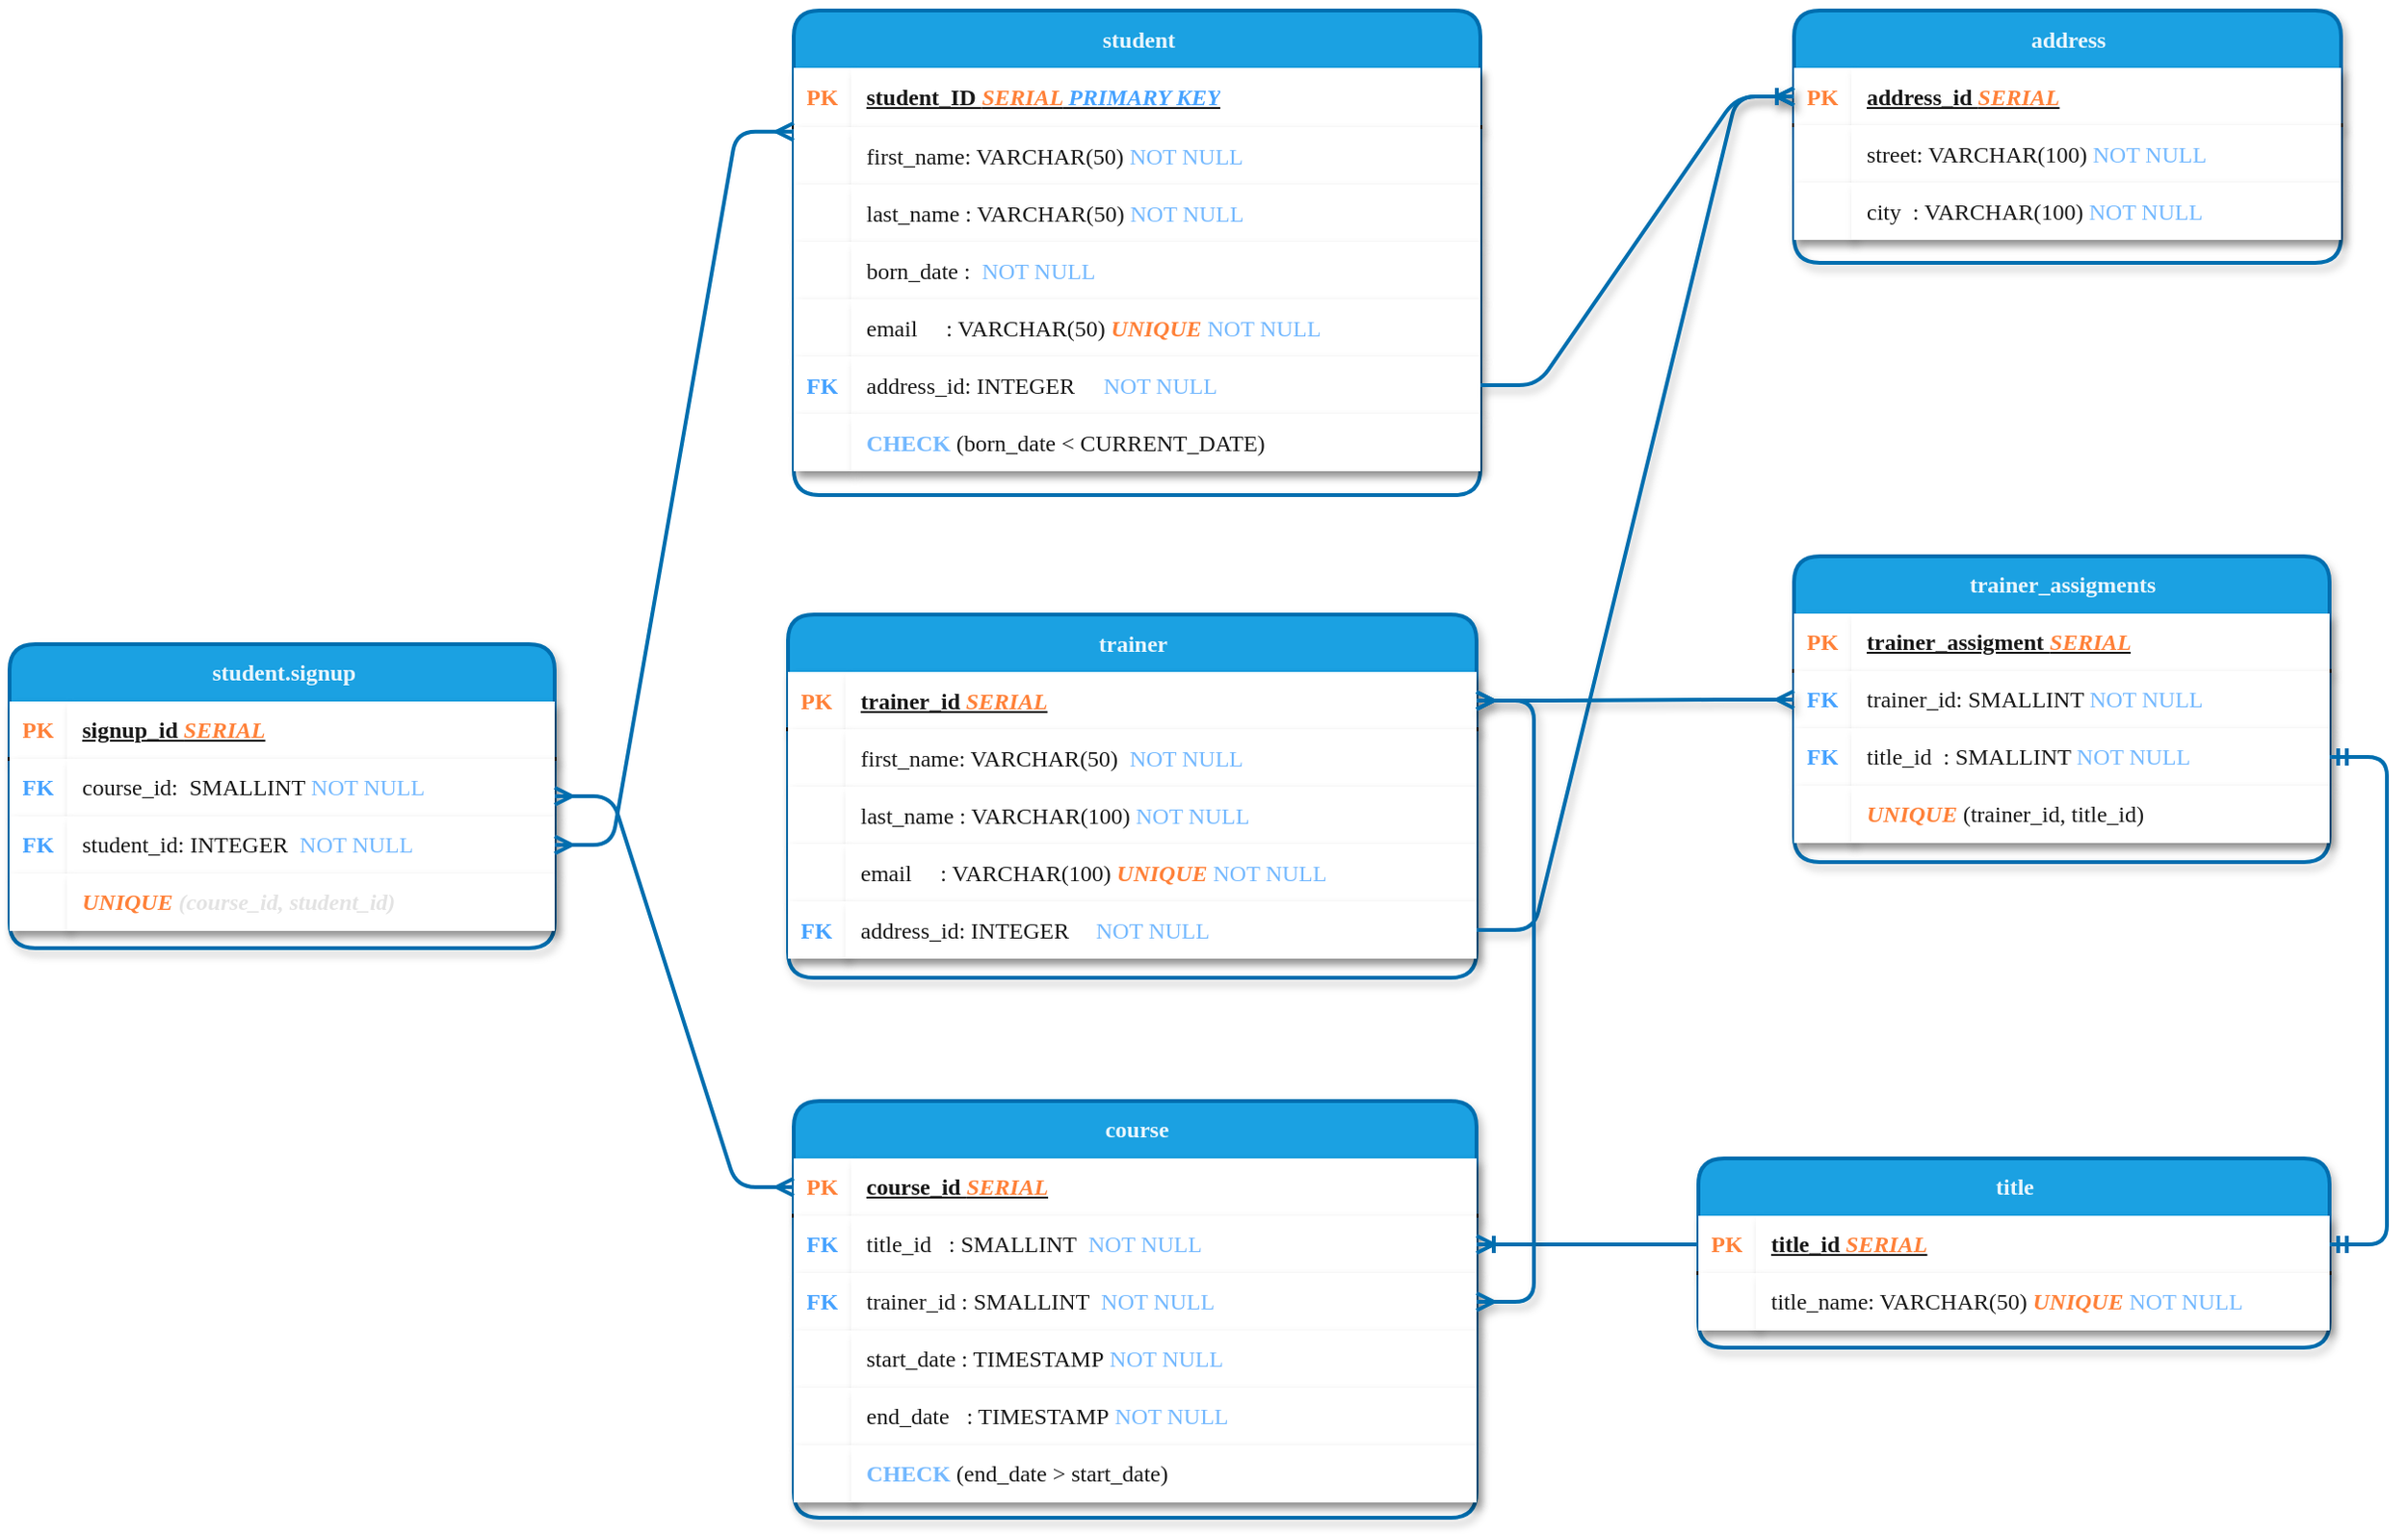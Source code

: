 <mxfile version="24.7.17">
  <diagram name="Stránka-1" id="sdZhRAP-UTXTYIbp1Utq">
    <mxGraphModel dx="980" dy="955" grid="1" gridSize="10" guides="1" tooltips="1" connect="1" arrows="1" fold="1" page="0" pageScale="1" pageWidth="827" pageHeight="1169" background="none" math="0" shadow="0">
      <root>
        <mxCell id="0" />
        <mxCell id="1" parent="0" />
        <mxCell id="6LVos0vK3omcchi-InMu-1" value="&lt;font style=&quot;font-size: 12px;&quot;&gt;address&lt;/font&gt;" style="shape=table;startSize=30;container=1;collapsible=1;childLayout=tableLayout;fixedRows=1;rowLines=0;fontStyle=1;align=center;resizeLast=1;html=1;fontFamily=JetBrains Mono;textShadow=0;textOpacity=90;labelBackgroundColor=none;rounded=1;fontSize=12;fillStyle=auto;strokeWidth=2;shadow=1;fillColor=#1ba1e2;fontColor=#ffffff;strokeColor=#006EAF;swimlaneLine=0;direction=east;" parent="1" vertex="1">
          <mxGeometry x="1044" y="-110.5" width="286" height="132" as="geometry" />
        </mxCell>
        <mxCell id="6LVos0vK3omcchi-InMu-2" value="" style="shape=tableRow;horizontal=0;startSize=0;swimlaneHead=0;swimlaneBody=0;collapsible=0;dropTarget=0;points=[[0,0.5],[1,0.5]];portConstraint=eastwest;top=0;left=0;right=0;bottom=1;align=left;fontFamily=JetBrains Mono;textShadow=0;textOpacity=90;labelBackgroundColor=none;rounded=1;fontSize=12;strokeWidth=2;shadow=1;swimlaneLine=0;" parent="6LVos0vK3omcchi-InMu-1" vertex="1">
          <mxGeometry y="30" width="286" height="30" as="geometry" />
        </mxCell>
        <mxCell id="6LVos0vK3omcchi-InMu-3" value="&lt;font color=&quot;#ff7424&quot;&gt;PK&lt;/font&gt;" style="shape=partialRectangle;connectable=0;top=0;left=0;bottom=0;right=0;fontStyle=1;overflow=hidden;whiteSpace=wrap;html=1;align=center;fontFamily=JetBrains Mono;textShadow=0;textOpacity=90;labelBackgroundColor=none;rounded=1;fontSize=12;strokeWidth=2;shadow=1;swimlaneLine=0;" parent="6LVos0vK3omcchi-InMu-2" vertex="1">
          <mxGeometry width="30" height="30" as="geometry">
            <mxRectangle width="30" height="30" as="alternateBounds" />
          </mxGeometry>
        </mxCell>
        <mxCell id="6LVos0vK3omcchi-InMu-4" value="address_id &lt;i&gt;&lt;font color=&quot;#ff7424&quot;&gt;SERIAL&lt;/font&gt;&lt;/i&gt;" style="shape=partialRectangle;connectable=0;top=0;left=0;bottom=0;right=0;align=left;spacingLeft=6;fontStyle=5;overflow=hidden;whiteSpace=wrap;html=1;fontFamily=JetBrains Mono;textShadow=0;textOpacity=90;labelBackgroundColor=none;rounded=1;fontSize=12;strokeWidth=2;shadow=1;swimlaneLine=0;" parent="6LVos0vK3omcchi-InMu-2" vertex="1">
          <mxGeometry x="30" width="256" height="30" as="geometry">
            <mxRectangle width="256" height="30" as="alternateBounds" />
          </mxGeometry>
        </mxCell>
        <mxCell id="6LVos0vK3omcchi-InMu-5" value="" style="shape=tableRow;horizontal=0;startSize=0;swimlaneHead=0;swimlaneBody=0;collapsible=0;dropTarget=0;points=[[0,0.5],[1,0.5]];portConstraint=eastwest;top=0;left=0;right=0;bottom=0;align=left;fontFamily=JetBrains Mono;textShadow=0;textOpacity=90;swimlaneFillColor=default;labelBackgroundColor=none;rounded=1;fontSize=12;strokeWidth=2;shadow=1;swimlaneLine=0;" parent="6LVos0vK3omcchi-InMu-1" vertex="1">
          <mxGeometry y="60" width="286" height="30" as="geometry" />
        </mxCell>
        <mxCell id="6LVos0vK3omcchi-InMu-6" value="" style="shape=partialRectangle;connectable=0;top=0;left=0;bottom=0;right=0;editable=1;overflow=hidden;whiteSpace=wrap;html=1;align=left;fontFamily=JetBrains Mono;textShadow=0;textOpacity=90;labelBackgroundColor=none;rounded=1;fontSize=12;strokeWidth=2;shadow=1;swimlaneLine=0;" parent="6LVos0vK3omcchi-InMu-5" vertex="1">
          <mxGeometry width="30" height="30" as="geometry">
            <mxRectangle width="30" height="30" as="alternateBounds" />
          </mxGeometry>
        </mxCell>
        <mxCell id="6LVos0vK3omcchi-InMu-7" value="street: VARCHAR(100) &lt;font color=&quot;#66b2ff&quot;&gt;NOT NULL&lt;/font&gt;" style="shape=partialRectangle;connectable=0;top=0;left=0;bottom=0;right=0;align=left;spacingLeft=6;overflow=hidden;whiteSpace=wrap;html=1;fontFamily=JetBrains Mono;textShadow=0;textOpacity=90;labelBackgroundColor=none;rounded=1;fontSize=12;strokeWidth=2;shadow=1;swimlaneLine=0;" parent="6LVos0vK3omcchi-InMu-5" vertex="1">
          <mxGeometry x="30" width="256" height="30" as="geometry">
            <mxRectangle width="256" height="30" as="alternateBounds" />
          </mxGeometry>
        </mxCell>
        <mxCell id="6LVos0vK3omcchi-InMu-8" value="" style="shape=tableRow;horizontal=0;startSize=0;swimlaneHead=0;swimlaneBody=0;collapsible=0;dropTarget=0;points=[[0,0.5],[1,0.5]];portConstraint=eastwest;top=0;left=0;right=0;bottom=0;align=left;fontFamily=JetBrains Mono;textShadow=0;textOpacity=90;labelBackgroundColor=none;rounded=1;fontSize=12;strokeWidth=2;shadow=1;swimlaneLine=0;" parent="6LVos0vK3omcchi-InMu-1" vertex="1">
          <mxGeometry y="90" width="286" height="30" as="geometry" />
        </mxCell>
        <mxCell id="6LVos0vK3omcchi-InMu-9" value="" style="shape=partialRectangle;connectable=0;top=0;left=0;bottom=0;right=0;editable=1;overflow=hidden;whiteSpace=wrap;html=1;align=left;fontFamily=JetBrains Mono;textShadow=0;textOpacity=90;labelBackgroundColor=none;rounded=1;fontSize=12;strokeWidth=2;shadow=1;swimlaneLine=0;" parent="6LVos0vK3omcchi-InMu-8" vertex="1">
          <mxGeometry width="30" height="30" as="geometry">
            <mxRectangle width="30" height="30" as="alternateBounds" />
          </mxGeometry>
        </mxCell>
        <mxCell id="6LVos0vK3omcchi-InMu-10" value="city&amp;nbsp; : VARCHAR(100) &lt;font color=&quot;#66b2ff&quot;&gt;NOT NULL&lt;/font&gt;" style="shape=partialRectangle;connectable=0;top=0;left=0;bottom=0;right=0;align=left;spacingLeft=6;overflow=hidden;whiteSpace=wrap;html=1;fontFamily=JetBrains Mono;textShadow=0;textOpacity=90;labelBackgroundColor=none;rounded=1;fontSize=12;strokeWidth=2;shadow=1;swimlaneLine=0;" parent="6LVos0vK3omcchi-InMu-8" vertex="1">
          <mxGeometry x="30" width="256" height="30" as="geometry">
            <mxRectangle width="256" height="30" as="alternateBounds" />
          </mxGeometry>
        </mxCell>
        <mxCell id="6LVos0vK3omcchi-InMu-14" value="&lt;font style=&quot;font-size: 12px;&quot;&gt;course&lt;/font&gt;" style="shape=table;startSize=30;container=1;collapsible=1;childLayout=tableLayout;fixedRows=1;rowLines=0;fontStyle=1;align=center;resizeLast=1;html=1;fontFamily=JetBrains Mono;textShadow=0;textOpacity=90;labelBackgroundColor=none;rounded=1;fontSize=12;strokeWidth=2;shadow=1;fillColor=#1ba1e2;fontColor=#ffffff;strokeColor=#006EAF;swimlaneLine=0;direction=east;" parent="1" vertex="1">
          <mxGeometry x="521" y="460" width="357" height="218" as="geometry" />
        </mxCell>
        <mxCell id="6LVos0vK3omcchi-InMu-15" value="" style="shape=tableRow;horizontal=0;startSize=0;swimlaneHead=0;swimlaneBody=0;collapsible=0;dropTarget=0;points=[[0,0.5],[1,0.5]];portConstraint=eastwest;top=0;left=0;right=0;bottom=1;align=left;fontFamily=JetBrains Mono;textShadow=0;textOpacity=90;labelBackgroundColor=none;rounded=1;fontSize=12;strokeWidth=2;shadow=1;swimlaneLine=0;" parent="6LVos0vK3omcchi-InMu-14" vertex="1">
          <mxGeometry y="30" width="357" height="30" as="geometry" />
        </mxCell>
        <mxCell id="6LVos0vK3omcchi-InMu-16" value="&lt;font color=&quot;#ff7424&quot;&gt;PK&lt;/font&gt;" style="shape=partialRectangle;connectable=0;top=0;left=0;bottom=0;right=0;fontStyle=1;overflow=hidden;whiteSpace=wrap;html=1;align=center;fontFamily=JetBrains Mono;textShadow=0;textOpacity=90;labelBackgroundColor=none;rounded=1;fontSize=12;strokeWidth=2;shadow=1;swimlaneLine=0;" parent="6LVos0vK3omcchi-InMu-15" vertex="1">
          <mxGeometry width="30" height="30" as="geometry">
            <mxRectangle width="30" height="30" as="alternateBounds" />
          </mxGeometry>
        </mxCell>
        <mxCell id="6LVos0vK3omcchi-InMu-17" value="course_id &lt;font color=&quot;#ff7424&quot;&gt;&lt;i&gt;SERIAL&lt;/i&gt;&lt;/font&gt;" style="shape=partialRectangle;connectable=0;top=0;left=0;bottom=0;right=0;align=left;spacingLeft=6;fontStyle=5;overflow=hidden;whiteSpace=wrap;html=1;fontFamily=JetBrains Mono;textShadow=0;textOpacity=90;labelBackgroundColor=none;rounded=1;fontSize=12;strokeWidth=2;shadow=1;swimlaneLine=0;" parent="6LVos0vK3omcchi-InMu-15" vertex="1">
          <mxGeometry x="30" width="327" height="30" as="geometry">
            <mxRectangle width="327" height="30" as="alternateBounds" />
          </mxGeometry>
        </mxCell>
        <mxCell id="6LVos0vK3omcchi-InMu-18" value="" style="shape=tableRow;horizontal=0;startSize=0;swimlaneHead=0;swimlaneBody=0;collapsible=0;dropTarget=0;points=[[0,0.5],[1,0.5]];portConstraint=eastwest;top=0;left=0;right=0;bottom=0;align=left;fontFamily=JetBrains Mono;textShadow=0;textOpacity=90;labelBackgroundColor=none;rounded=1;fontSize=12;strokeWidth=2;shadow=1;swimlaneLine=0;" parent="6LVos0vK3omcchi-InMu-14" vertex="1">
          <mxGeometry y="60" width="357" height="30" as="geometry" />
        </mxCell>
        <mxCell id="6LVos0vK3omcchi-InMu-19" value="&lt;b style=&quot;font-size: 12px;&quot;&gt;&lt;font color=&quot;#3399ff&quot; style=&quot;font-size: 12px;&quot;&gt;FK&lt;/font&gt;&lt;/b&gt;" style="shape=partialRectangle;connectable=0;top=0;left=0;bottom=0;right=0;editable=1;overflow=hidden;whiteSpace=wrap;html=1;align=center;fontFamily=JetBrains Mono;textShadow=0;textOpacity=90;labelBackgroundColor=none;rounded=1;fontSize=12;strokeWidth=2;shadow=1;swimlaneLine=0;" parent="6LVos0vK3omcchi-InMu-18" vertex="1">
          <mxGeometry width="30" height="30" as="geometry">
            <mxRectangle width="30" height="30" as="alternateBounds" />
          </mxGeometry>
        </mxCell>
        <mxCell id="6LVos0vK3omcchi-InMu-20" value="title_id&amp;nbsp; &amp;nbsp;: SMALLINT&amp;nbsp; &lt;font color=&quot;#66b2ff&quot;&gt;NOT NULL&lt;/font&gt;" style="shape=partialRectangle;connectable=0;top=0;left=0;bottom=0;right=0;align=left;spacingLeft=6;overflow=hidden;whiteSpace=wrap;html=1;fontFamily=JetBrains Mono;textShadow=0;textOpacity=90;labelBackgroundColor=none;rounded=1;fontSize=12;strokeWidth=2;shadow=1;swimlaneLine=0;" parent="6LVos0vK3omcchi-InMu-18" vertex="1">
          <mxGeometry x="30" width="327" height="30" as="geometry">
            <mxRectangle width="327" height="30" as="alternateBounds" />
          </mxGeometry>
        </mxCell>
        <mxCell id="6LVos0vK3omcchi-InMu-21" value="" style="shape=tableRow;horizontal=0;startSize=0;swimlaneHead=0;swimlaneBody=0;collapsible=0;dropTarget=0;points=[[0,0.5],[1,0.5]];portConstraint=eastwest;top=0;left=0;right=0;bottom=0;align=left;fontFamily=JetBrains Mono;textShadow=0;textOpacity=90;labelBackgroundColor=none;rounded=1;fontSize=12;strokeWidth=2;shadow=1;swimlaneLine=0;" parent="6LVos0vK3omcchi-InMu-14" vertex="1">
          <mxGeometry y="90" width="357" height="30" as="geometry" />
        </mxCell>
        <mxCell id="6LVos0vK3omcchi-InMu-22" value="&lt;b style=&quot;font-size: 12px;&quot;&gt;&lt;font color=&quot;#3399ff&quot;&gt;FK&lt;/font&gt;&lt;/b&gt;" style="shape=partialRectangle;connectable=0;top=0;left=0;bottom=0;right=0;editable=1;overflow=hidden;whiteSpace=wrap;html=1;align=center;fontFamily=JetBrains Mono;textShadow=0;textOpacity=90;labelBackgroundColor=none;rounded=1;fontSize=12;strokeWidth=2;shadow=1;swimlaneLine=0;" parent="6LVos0vK3omcchi-InMu-21" vertex="1">
          <mxGeometry width="30" height="30" as="geometry">
            <mxRectangle width="30" height="30" as="alternateBounds" />
          </mxGeometry>
        </mxCell>
        <mxCell id="6LVos0vK3omcchi-InMu-23" value="trainer_id : SMALLINT&amp;nbsp; &lt;font color=&quot;#66b2ff&quot;&gt;NOT NULL&lt;/font&gt;" style="shape=partialRectangle;connectable=0;top=0;left=0;bottom=0;right=0;align=left;spacingLeft=6;overflow=hidden;whiteSpace=wrap;html=1;fontFamily=JetBrains Mono;textShadow=0;textOpacity=90;labelBackgroundColor=none;rounded=1;fontSize=12;strokeWidth=2;shadow=1;swimlaneLine=0;" parent="6LVos0vK3omcchi-InMu-21" vertex="1">
          <mxGeometry x="30" width="327" height="30" as="geometry">
            <mxRectangle width="327" height="30" as="alternateBounds" />
          </mxGeometry>
        </mxCell>
        <mxCell id="6LVos0vK3omcchi-InMu-24" value="" style="shape=tableRow;horizontal=0;startSize=0;swimlaneHead=0;swimlaneBody=0;collapsible=0;dropTarget=0;points=[[0,0.5],[1,0.5]];portConstraint=eastwest;top=0;left=0;right=0;bottom=0;align=left;fontFamily=JetBrains Mono;textShadow=0;textOpacity=90;labelBackgroundColor=none;rounded=1;fontSize=12;strokeWidth=2;shadow=1;swimlaneLine=0;" parent="6LVos0vK3omcchi-InMu-14" vertex="1">
          <mxGeometry y="120" width="357" height="30" as="geometry" />
        </mxCell>
        <mxCell id="6LVos0vK3omcchi-InMu-25" value="" style="shape=partialRectangle;connectable=0;top=0;left=0;bottom=0;right=0;editable=1;overflow=hidden;whiteSpace=wrap;html=1;align=left;fontFamily=JetBrains Mono;textShadow=0;textOpacity=90;labelBackgroundColor=none;rounded=1;fontSize=12;strokeWidth=2;shadow=1;swimlaneLine=0;" parent="6LVos0vK3omcchi-InMu-24" vertex="1">
          <mxGeometry width="30" height="30" as="geometry">
            <mxRectangle width="30" height="30" as="alternateBounds" />
          </mxGeometry>
        </mxCell>
        <mxCell id="6LVos0vK3omcchi-InMu-26" value="start_date : TIMESTAMP&amp;nbsp;&lt;font color=&quot;#66b2ff&quot;&gt;NOT NULL&lt;/font&gt;" style="shape=partialRectangle;connectable=0;top=0;left=0;bottom=0;right=0;align=left;spacingLeft=6;overflow=hidden;whiteSpace=wrap;html=1;fontFamily=JetBrains Mono;textShadow=0;textOpacity=90;labelBackgroundColor=none;rounded=1;fontSize=12;strokeWidth=2;shadow=1;swimlaneLine=0;" parent="6LVos0vK3omcchi-InMu-24" vertex="1">
          <mxGeometry x="30" width="327" height="30" as="geometry">
            <mxRectangle width="327" height="30" as="alternateBounds" />
          </mxGeometry>
        </mxCell>
        <mxCell id="6LVos0vK3omcchi-InMu-86" value="" style="shape=tableRow;horizontal=0;startSize=0;swimlaneHead=0;swimlaneBody=0;collapsible=0;dropTarget=0;points=[[0,0.5],[1,0.5]];portConstraint=eastwest;top=0;left=0;right=0;bottom=0;align=left;fontFamily=JetBrains Mono;textShadow=0;textOpacity=90;labelBackgroundColor=none;rounded=1;fontSize=12;strokeWidth=2;shadow=1;swimlaneLine=0;" parent="6LVos0vK3omcchi-InMu-14" vertex="1">
          <mxGeometry y="150" width="357" height="30" as="geometry" />
        </mxCell>
        <mxCell id="6LVos0vK3omcchi-InMu-87" value="" style="shape=partialRectangle;connectable=0;top=0;left=0;bottom=0;right=0;editable=1;overflow=hidden;whiteSpace=wrap;html=1;align=left;fontFamily=JetBrains Mono;textShadow=0;textOpacity=90;labelBackgroundColor=none;rounded=1;fontSize=12;strokeWidth=2;shadow=1;swimlaneLine=0;" parent="6LVos0vK3omcchi-InMu-86" vertex="1">
          <mxGeometry width="30" height="30" as="geometry">
            <mxRectangle width="30" height="30" as="alternateBounds" />
          </mxGeometry>
        </mxCell>
        <mxCell id="6LVos0vK3omcchi-InMu-88" value="end_date&amp;nbsp; &amp;nbsp;: TIMESTAMP&amp;nbsp;&lt;font color=&quot;#66b2ff&quot;&gt;NOT NULL&lt;/font&gt;" style="shape=partialRectangle;connectable=0;top=0;left=0;bottom=0;right=0;align=left;spacingLeft=6;overflow=hidden;whiteSpace=wrap;html=1;fontFamily=JetBrains Mono;textShadow=0;textOpacity=90;labelBackgroundColor=none;rounded=1;fontSize=12;strokeWidth=2;shadow=1;swimlaneLine=0;" parent="6LVos0vK3omcchi-InMu-86" vertex="1">
          <mxGeometry x="30" width="327" height="30" as="geometry">
            <mxRectangle width="327" height="30" as="alternateBounds" />
          </mxGeometry>
        </mxCell>
        <mxCell id="edcCci16s8ndld47UV8B-42" value="" style="shape=tableRow;horizontal=0;startSize=0;swimlaneHead=0;swimlaneBody=0;collapsible=0;dropTarget=0;points=[[0,0.5],[1,0.5]];portConstraint=eastwest;top=0;left=0;right=0;bottom=0;align=left;fontFamily=JetBrains Mono;textShadow=0;textOpacity=90;labelBackgroundColor=none;rounded=1;fontSize=12;strokeWidth=2;shadow=1;swimlaneLine=0;" parent="6LVos0vK3omcchi-InMu-14" vertex="1">
          <mxGeometry y="180" width="357" height="30" as="geometry" />
        </mxCell>
        <mxCell id="edcCci16s8ndld47UV8B-43" value="" style="shape=partialRectangle;connectable=0;top=0;left=0;bottom=0;right=0;editable=1;overflow=hidden;whiteSpace=wrap;html=1;align=left;fontFamily=JetBrains Mono;textShadow=0;textOpacity=90;labelBackgroundColor=none;rounded=1;fontSize=12;strokeWidth=2;shadow=1;swimlaneLine=0;" parent="edcCci16s8ndld47UV8B-42" vertex="1">
          <mxGeometry width="30" height="30" as="geometry">
            <mxRectangle width="30" height="30" as="alternateBounds" />
          </mxGeometry>
        </mxCell>
        <mxCell id="edcCci16s8ndld47UV8B-44" value="&lt;b&gt;&lt;font color=&quot;#66b2ff&quot;&gt;CHECK&lt;/font&gt;&lt;/b&gt; (end_date &amp;gt; start_date)" style="shape=partialRectangle;connectable=0;top=0;left=0;bottom=0;right=0;align=left;spacingLeft=6;overflow=hidden;whiteSpace=wrap;html=1;fontFamily=JetBrains Mono;textShadow=0;textOpacity=90;labelBackgroundColor=none;rounded=1;fontSize=12;strokeWidth=2;shadow=1;swimlaneLine=0;" parent="edcCci16s8ndld47UV8B-42" vertex="1">
          <mxGeometry x="30" width="327" height="30" as="geometry">
            <mxRectangle width="327" height="30" as="alternateBounds" />
          </mxGeometry>
        </mxCell>
        <mxCell id="6LVos0vK3omcchi-InMu-27" value="&lt;font style=&quot;font-size: 12px;&quot;&gt;student.signup&lt;/font&gt;" style="shape=table;startSize=30;container=1;collapsible=1;childLayout=tableLayout;fixedRows=1;rowLines=0;fontStyle=1;align=center;resizeLast=1;html=1;fontFamily=JetBrains Mono;textShadow=0;textOpacity=90;labelBackgroundColor=none;rounded=1;fontSize=12;strokeWidth=2;shadow=1;fillColor=#1ba1e2;fontColor=#ffffff;strokeColor=#006EAF;swimlaneLine=0;direction=east;" parent="1" vertex="1">
          <mxGeometry x="111" y="221" width="285" height="159" as="geometry" />
        </mxCell>
        <mxCell id="6LVos0vK3omcchi-InMu-28" value="" style="shape=tableRow;horizontal=0;startSize=0;swimlaneHead=0;swimlaneBody=0;collapsible=0;dropTarget=0;points=[[0,0.5],[1,0.5]];portConstraint=eastwest;top=0;left=0;right=0;bottom=1;align=left;fontFamily=JetBrains Mono;textShadow=0;textOpacity=90;labelBackgroundColor=none;rounded=1;fontSize=12;strokeWidth=2;shadow=1;swimlaneLine=0;" parent="6LVos0vK3omcchi-InMu-27" vertex="1">
          <mxGeometry y="30" width="285" height="30" as="geometry" />
        </mxCell>
        <mxCell id="6LVos0vK3omcchi-InMu-29" value="&lt;font color=&quot;#ff7424&quot; style=&quot;font-size: 12px;&quot;&gt;PK&lt;/font&gt;" style="shape=partialRectangle;connectable=0;top=0;left=0;bottom=0;right=0;fontStyle=1;overflow=hidden;whiteSpace=wrap;html=1;align=center;fontFamily=JetBrains Mono;textShadow=0;textOpacity=90;labelBackgroundColor=none;rounded=1;fontSize=12;strokeWidth=2;shadow=1;swimlaneLine=0;" parent="6LVos0vK3omcchi-InMu-28" vertex="1">
          <mxGeometry width="30" height="30" as="geometry">
            <mxRectangle width="30" height="30" as="alternateBounds" />
          </mxGeometry>
        </mxCell>
        <mxCell id="6LVos0vK3omcchi-InMu-30" value="signup_id &lt;i&gt;&lt;font color=&quot;#ff7424&quot;&gt;SERIAL&lt;/font&gt;&lt;/i&gt;" style="shape=partialRectangle;connectable=0;top=0;left=0;bottom=0;right=0;align=left;spacingLeft=6;fontStyle=5;overflow=hidden;whiteSpace=wrap;html=1;fontFamily=JetBrains Mono;textShadow=0;textOpacity=90;labelBackgroundColor=none;rounded=1;fontSize=12;strokeWidth=2;shadow=1;swimlaneLine=0;" parent="6LVos0vK3omcchi-InMu-28" vertex="1">
          <mxGeometry x="30" width="255" height="30" as="geometry">
            <mxRectangle width="255" height="30" as="alternateBounds" />
          </mxGeometry>
        </mxCell>
        <mxCell id="6LVos0vK3omcchi-InMu-31" value="" style="shape=tableRow;horizontal=0;startSize=0;swimlaneHead=0;swimlaneBody=0;collapsible=0;dropTarget=0;points=[[0,0.5],[1,0.5]];portConstraint=eastwest;top=0;left=0;right=0;bottom=0;align=left;fontFamily=JetBrains Mono;textShadow=0;textOpacity=90;labelBackgroundColor=none;rounded=1;fontSize=12;strokeWidth=2;shadow=1;swimlaneLine=0;" parent="6LVos0vK3omcchi-InMu-27" vertex="1">
          <mxGeometry y="60" width="285" height="30" as="geometry" />
        </mxCell>
        <mxCell id="6LVos0vK3omcchi-InMu-32" value="&lt;font color=&quot;#3399ff&quot;&gt;FK&lt;/font&gt;" style="shape=partialRectangle;connectable=0;top=0;left=0;bottom=0;right=0;editable=1;overflow=hidden;whiteSpace=wrap;html=1;align=center;fontFamily=JetBrains Mono;textShadow=0;textOpacity=90;labelBackgroundColor=none;rounded=1;fontStyle=1;fontSize=12;strokeWidth=2;shadow=1;swimlaneLine=0;" parent="6LVos0vK3omcchi-InMu-31" vertex="1">
          <mxGeometry width="30" height="30" as="geometry">
            <mxRectangle width="30" height="30" as="alternateBounds" />
          </mxGeometry>
        </mxCell>
        <mxCell id="6LVos0vK3omcchi-InMu-33" value="course_id:&amp;nbsp; SMALLINT&amp;nbsp;&lt;font color=&quot;#66b2ff&quot;&gt;NOT NULL&lt;/font&gt;" style="shape=partialRectangle;connectable=0;top=0;left=0;bottom=0;right=0;align=left;spacingLeft=6;overflow=hidden;whiteSpace=wrap;html=1;fontFamily=JetBrains Mono;textShadow=0;textOpacity=90;labelBackgroundColor=none;rounded=1;fontSize=12;strokeWidth=2;shadow=1;swimlaneLine=0;" parent="6LVos0vK3omcchi-InMu-31" vertex="1">
          <mxGeometry x="30" width="255" height="30" as="geometry">
            <mxRectangle width="255" height="30" as="alternateBounds" />
          </mxGeometry>
        </mxCell>
        <mxCell id="6LVos0vK3omcchi-InMu-34" value="" style="shape=tableRow;horizontal=0;startSize=0;swimlaneHead=0;swimlaneBody=0;collapsible=0;dropTarget=0;points=[[0,0.5],[1,0.5]];portConstraint=eastwest;top=0;left=0;right=0;bottom=0;align=left;fontFamily=JetBrains Mono;textShadow=0;textOpacity=90;labelBackgroundColor=none;rounded=1;fontSize=12;strokeWidth=2;shadow=1;swimlaneLine=0;" parent="6LVos0vK3omcchi-InMu-27" vertex="1">
          <mxGeometry y="90" width="285" height="30" as="geometry" />
        </mxCell>
        <mxCell id="6LVos0vK3omcchi-InMu-35" value="&lt;b style=&quot;font-size: 12px;&quot;&gt;&lt;font color=&quot;#3399ff&quot; style=&quot;font-size: 12px;&quot;&gt;FK&lt;/font&gt;&lt;/b&gt;" style="shape=partialRectangle;connectable=0;top=0;left=0;bottom=0;right=0;editable=1;overflow=hidden;whiteSpace=wrap;html=1;align=center;fontFamily=JetBrains Mono;textShadow=0;textOpacity=90;labelBackgroundColor=none;rounded=1;fontSize=12;strokeWidth=2;shadow=1;swimlaneLine=0;" parent="6LVos0vK3omcchi-InMu-34" vertex="1">
          <mxGeometry width="30" height="30" as="geometry">
            <mxRectangle width="30" height="30" as="alternateBounds" />
          </mxGeometry>
        </mxCell>
        <mxCell id="6LVos0vK3omcchi-InMu-36" value="student_id: INTEGER&amp;nbsp; &lt;font color=&quot;#66b2ff&quot;&gt;NOT NULL&lt;/font&gt;" style="shape=partialRectangle;connectable=0;top=0;left=0;bottom=0;right=0;align=left;spacingLeft=6;overflow=hidden;whiteSpace=wrap;html=1;fontFamily=JetBrains Mono;textShadow=0;textOpacity=90;labelBackgroundColor=none;rounded=1;fontSize=12;strokeWidth=2;shadow=1;swimlaneLine=0;" parent="6LVos0vK3omcchi-InMu-34" vertex="1">
          <mxGeometry x="30" width="255" height="30" as="geometry">
            <mxRectangle width="255" height="30" as="alternateBounds" />
          </mxGeometry>
        </mxCell>
        <mxCell id="edcCci16s8ndld47UV8B-27" value="" style="shape=tableRow;horizontal=0;startSize=0;swimlaneHead=0;swimlaneBody=0;collapsible=0;dropTarget=0;points=[[0,0.5],[1,0.5]];portConstraint=eastwest;top=0;left=0;right=0;bottom=0;align=left;fontFamily=JetBrains Mono;textShadow=0;textOpacity=90;labelBackgroundColor=none;rounded=1;fontSize=12;strokeWidth=2;shadow=1;swimlaneLine=0;" parent="6LVos0vK3omcchi-InMu-27" vertex="1">
          <mxGeometry y="120" width="285" height="30" as="geometry" />
        </mxCell>
        <mxCell id="edcCci16s8ndld47UV8B-28" value="" style="shape=partialRectangle;connectable=0;top=0;left=0;bottom=0;right=0;editable=1;overflow=hidden;whiteSpace=wrap;html=1;align=center;fontFamily=JetBrains Mono;textShadow=0;textOpacity=90;labelBackgroundColor=none;rounded=1;fontSize=12;strokeWidth=2;shadow=1;swimlaneLine=0;" parent="edcCci16s8ndld47UV8B-27" vertex="1">
          <mxGeometry width="30" height="30" as="geometry">
            <mxRectangle width="30" height="30" as="alternateBounds" />
          </mxGeometry>
        </mxCell>
        <mxCell id="edcCci16s8ndld47UV8B-29" value="&lt;b&gt;&lt;i&gt;&lt;font color=&quot;#ff7424&quot;&gt;UNIQUE &lt;/font&gt;&lt;font color=&quot;#e0e0e0&quot;&gt;(course_id, student_id)&lt;/font&gt;&lt;/i&gt;&lt;/b&gt;" style="shape=partialRectangle;connectable=0;top=0;left=0;bottom=0;right=0;align=left;spacingLeft=6;overflow=hidden;whiteSpace=wrap;html=1;fontFamily=JetBrains Mono;textShadow=0;textOpacity=90;labelBackgroundColor=none;rounded=1;fontSize=12;strokeWidth=2;shadow=1;swimlaneLine=0;" parent="edcCci16s8ndld47UV8B-27" vertex="1">
          <mxGeometry x="30" width="255" height="30" as="geometry">
            <mxRectangle width="255" height="30" as="alternateBounds" />
          </mxGeometry>
        </mxCell>
        <mxCell id="6LVos0vK3omcchi-InMu-40" value="&lt;font style=&quot;font-size: 12px;&quot;&gt;student&lt;/font&gt;" style="shape=table;startSize=30;container=1;collapsible=1;childLayout=tableLayout;fixedRows=1;rowLines=1;fontStyle=1;align=center;resizeLast=1;html=1;fontFamily=JetBrains Mono;textShadow=0;textOpacity=90;labelBackgroundColor=none;rounded=1;fontSize=12;strokeWidth=2;shadow=0;fillColor=#1ba1e2;strokeColor=#006EAF;fontColor=#ffffff;swimlaneLine=0;direction=east;" parent="1" vertex="1">
          <mxGeometry x="521" y="-110.5" width="359" height="253.5" as="geometry" />
        </mxCell>
        <mxCell id="6LVos0vK3omcchi-InMu-41" value="" style="shape=tableRow;horizontal=0;startSize=0;swimlaneHead=0;swimlaneBody=0;collapsible=0;dropTarget=0;points=[[0,0.5],[1,0.5]];portConstraint=eastwest;top=0;left=0;right=0;bottom=1;align=left;fontFamily=JetBrains Mono;textShadow=0;textOpacity=90;labelBackgroundColor=none;rounded=1;fontSize=12;strokeWidth=2;shadow=1;swimlaneLine=0;" parent="6LVos0vK3omcchi-InMu-40" vertex="1">
          <mxGeometry y="30" width="359" height="31" as="geometry" />
        </mxCell>
        <mxCell id="6LVos0vK3omcchi-InMu-42" value="&lt;font color=&quot;#ff7424&quot;&gt;PK&lt;/font&gt;" style="shape=partialRectangle;connectable=0;top=0;left=0;bottom=0;right=0;fontStyle=1;overflow=hidden;whiteSpace=wrap;html=1;align=center;fontFamily=JetBrains Mono;textShadow=0;textOpacity=90;labelBackgroundColor=none;rounded=1;fontSize=12;strokeWidth=2;shadow=1;swimlaneLine=0;" parent="6LVos0vK3omcchi-InMu-41" vertex="1">
          <mxGeometry width="30" height="31" as="geometry">
            <mxRectangle width="30" height="31" as="alternateBounds" />
          </mxGeometry>
        </mxCell>
        <mxCell id="6LVos0vK3omcchi-InMu-43" value="student_ID &lt;i style=&quot;&quot;&gt;&lt;font color=&quot;#ff7424&quot;&gt;SERIAL&lt;/font&gt;&lt;font color=&quot;#3399ff&quot;&gt; PRIMARY KEY&lt;/font&gt;&lt;/i&gt;" style="shape=partialRectangle;connectable=0;top=0;left=0;bottom=0;right=0;align=left;spacingLeft=6;fontStyle=5;overflow=hidden;whiteSpace=wrap;html=1;fontFamily=JetBrains Mono;textShadow=0;textOpacity=90;labelBackgroundColor=none;rounded=1;fontSize=12;strokeWidth=2;shadow=1;swimlaneLine=0;" parent="6LVos0vK3omcchi-InMu-41" vertex="1">
          <mxGeometry x="30" width="329" height="31" as="geometry">
            <mxRectangle width="329" height="31" as="alternateBounds" />
          </mxGeometry>
        </mxCell>
        <mxCell id="6LVos0vK3omcchi-InMu-44" value="" style="shape=tableRow;horizontal=0;startSize=0;swimlaneHead=0;swimlaneBody=0;collapsible=0;dropTarget=0;points=[[0,0.5],[1,0.5]];portConstraint=eastwest;top=0;left=0;right=0;bottom=0;align=left;fontFamily=JetBrains Mono;textShadow=0;textOpacity=90;labelBackgroundColor=none;rounded=1;fontSize=12;strokeWidth=2;shadow=1;swimlaneLine=0;" parent="6LVos0vK3omcchi-InMu-40" vertex="1">
          <mxGeometry y="61" width="359" height="30" as="geometry" />
        </mxCell>
        <mxCell id="6LVos0vK3omcchi-InMu-45" value="" style="shape=partialRectangle;connectable=0;top=0;left=0;bottom=0;right=0;editable=1;overflow=hidden;whiteSpace=wrap;html=1;align=left;fontFamily=JetBrains Mono;textShadow=0;textOpacity=90;labelBackgroundColor=none;rounded=1;fontSize=12;strokeWidth=2;shadow=1;swimlaneLine=0;" parent="6LVos0vK3omcchi-InMu-44" vertex="1">
          <mxGeometry width="30" height="30" as="geometry">
            <mxRectangle width="30" height="30" as="alternateBounds" />
          </mxGeometry>
        </mxCell>
        <mxCell id="6LVos0vK3omcchi-InMu-46" value="first_name: VARCHAR(50)&amp;nbsp;&lt;font color=&quot;#66b2ff&quot;&gt;NOT NULL&lt;/font&gt;" style="shape=partialRectangle;connectable=0;top=0;left=0;bottom=0;right=0;align=left;spacingLeft=6;overflow=hidden;whiteSpace=wrap;html=1;fontFamily=JetBrains Mono;textShadow=0;textOpacity=90;labelBackgroundColor=none;rounded=1;fontSize=12;strokeWidth=2;shadow=1;swimlaneLine=0;" parent="6LVos0vK3omcchi-InMu-44" vertex="1">
          <mxGeometry x="30" width="329" height="30" as="geometry">
            <mxRectangle width="329" height="30" as="alternateBounds" />
          </mxGeometry>
        </mxCell>
        <mxCell id="6LVos0vK3omcchi-InMu-47" value="" style="shape=tableRow;horizontal=0;startSize=0;swimlaneHead=0;swimlaneBody=0;collapsible=0;dropTarget=0;points=[[0,0.5],[1,0.5]];portConstraint=eastwest;top=0;left=0;right=0;bottom=0;align=left;fontFamily=JetBrains Mono;textShadow=0;textOpacity=90;labelBackgroundColor=none;rounded=1;fontSize=12;strokeWidth=2;shadow=1;swimlaneLine=0;" parent="6LVos0vK3omcchi-InMu-40" vertex="1">
          <mxGeometry y="91" width="359" height="30" as="geometry" />
        </mxCell>
        <mxCell id="6LVos0vK3omcchi-InMu-48" value="" style="shape=partialRectangle;connectable=0;top=0;left=0;bottom=0;right=0;editable=1;overflow=hidden;whiteSpace=wrap;html=1;align=left;fontFamily=JetBrains Mono;textShadow=0;textOpacity=90;labelBackgroundColor=none;rounded=1;fontSize=12;strokeWidth=2;shadow=1;swimlaneLine=0;" parent="6LVos0vK3omcchi-InMu-47" vertex="1">
          <mxGeometry width="30" height="30" as="geometry">
            <mxRectangle width="30" height="30" as="alternateBounds" />
          </mxGeometry>
        </mxCell>
        <mxCell id="6LVos0vK3omcchi-InMu-49" value="last_name : VARCHAR(50)&amp;nbsp;&lt;font color=&quot;#66b2ff&quot;&gt;NOT NULL&lt;/font&gt;" style="shape=partialRectangle;connectable=0;top=0;left=0;bottom=0;right=0;align=left;spacingLeft=6;overflow=hidden;whiteSpace=wrap;html=1;fontFamily=JetBrains Mono;textShadow=0;textOpacity=90;labelBackgroundColor=none;rounded=1;fontSize=12;strokeWidth=2;shadow=1;swimlaneLine=0;" parent="6LVos0vK3omcchi-InMu-47" vertex="1">
          <mxGeometry x="30" width="329" height="30" as="geometry">
            <mxRectangle width="329" height="30" as="alternateBounds" />
          </mxGeometry>
        </mxCell>
        <mxCell id="CPASnVRwmfySXNdD4kWB-4" value="" style="shape=tableRow;horizontal=0;startSize=0;swimlaneHead=0;swimlaneBody=0;collapsible=0;dropTarget=0;points=[[0,0.5],[1,0.5]];portConstraint=eastwest;top=0;left=0;right=0;bottom=0;align=left;fontFamily=JetBrains Mono;textShadow=0;textOpacity=90;labelBackgroundColor=none;rounded=1;fontSize=12;strokeWidth=2;shadow=1;swimlaneLine=0;" vertex="1" parent="6LVos0vK3omcchi-InMu-40">
          <mxGeometry y="121" width="359" height="30" as="geometry" />
        </mxCell>
        <mxCell id="CPASnVRwmfySXNdD4kWB-5" value="" style="shape=partialRectangle;connectable=0;top=0;left=0;bottom=0;right=0;editable=1;overflow=hidden;whiteSpace=wrap;html=1;align=left;fontFamily=JetBrains Mono;textShadow=0;textOpacity=90;labelBackgroundColor=none;rounded=1;fontSize=12;strokeWidth=2;shadow=1;swimlaneLine=0;" vertex="1" parent="CPASnVRwmfySXNdD4kWB-4">
          <mxGeometry width="30" height="30" as="geometry">
            <mxRectangle width="30" height="30" as="alternateBounds" />
          </mxGeometry>
        </mxCell>
        <mxCell id="CPASnVRwmfySXNdD4kWB-6" value="born_date :&amp;nbsp;&amp;nbsp;&lt;font color=&quot;#66b2ff&quot;&gt;NOT NULL&lt;/font&gt;" style="shape=partialRectangle;connectable=0;top=0;left=0;bottom=0;right=0;align=left;spacingLeft=6;overflow=hidden;whiteSpace=wrap;html=1;fontFamily=JetBrains Mono;textShadow=0;textOpacity=90;labelBackgroundColor=none;rounded=1;fontSize=12;strokeWidth=2;shadow=1;swimlaneLine=0;" vertex="1" parent="CPASnVRwmfySXNdD4kWB-4">
          <mxGeometry x="30" width="329" height="30" as="geometry">
            <mxRectangle width="329" height="30" as="alternateBounds" />
          </mxGeometry>
        </mxCell>
        <mxCell id="6LVos0vK3omcchi-InMu-50" value="" style="shape=tableRow;horizontal=0;startSize=0;swimlaneHead=0;swimlaneBody=0;collapsible=0;dropTarget=0;points=[[0,0.5],[1,0.5]];portConstraint=eastwest;top=0;left=0;right=0;bottom=0;align=left;fontFamily=JetBrains Mono;textShadow=0;textOpacity=90;labelBackgroundColor=none;rounded=1;fontSize=12;strokeWidth=2;shadow=1;swimlaneLine=0;" parent="6LVos0vK3omcchi-InMu-40" vertex="1">
          <mxGeometry y="151" width="359" height="30" as="geometry" />
        </mxCell>
        <mxCell id="6LVos0vK3omcchi-InMu-51" value="" style="shape=partialRectangle;connectable=0;top=0;left=0;bottom=0;right=0;editable=1;overflow=hidden;whiteSpace=wrap;html=1;align=left;fontFamily=JetBrains Mono;textShadow=0;textOpacity=90;labelBackgroundColor=none;rounded=1;fontSize=12;strokeWidth=2;shadow=1;swimlaneLine=0;" parent="6LVos0vK3omcchi-InMu-50" vertex="1">
          <mxGeometry width="30" height="30" as="geometry">
            <mxRectangle width="30" height="30" as="alternateBounds" />
          </mxGeometry>
        </mxCell>
        <mxCell id="6LVos0vK3omcchi-InMu-52" value="email&amp;nbsp; &amp;nbsp; &amp;nbsp;: VARCHAR(50) &lt;i&gt;&lt;font color=&quot;#ff7424&quot;&gt;&lt;b&gt;UNIQUE&lt;/b&gt;&amp;nbsp;&lt;/font&gt;&lt;/i&gt;&lt;font color=&quot;#66b2ff&quot;&gt;NOT NULL&lt;/font&gt;" style="shape=partialRectangle;connectable=0;top=0;left=0;bottom=0;right=0;align=left;spacingLeft=6;overflow=hidden;whiteSpace=wrap;html=1;fontFamily=JetBrains Mono;textShadow=0;textOpacity=90;labelBackgroundColor=none;rounded=1;fontSize=12;strokeWidth=2;shadow=1;swimlaneLine=0;" parent="6LVos0vK3omcchi-InMu-50" vertex="1">
          <mxGeometry x="30" width="329" height="30" as="geometry">
            <mxRectangle width="329" height="30" as="alternateBounds" />
          </mxGeometry>
        </mxCell>
        <mxCell id="6LVos0vK3omcchi-InMu-89" value="" style="shape=tableRow;horizontal=0;startSize=0;swimlaneHead=0;swimlaneBody=0;collapsible=0;dropTarget=0;points=[[0,0.5],[1,0.5]];portConstraint=eastwest;top=0;left=0;right=0;bottom=0;align=left;fontFamily=JetBrains Mono;textShadow=0;textOpacity=90;labelBackgroundColor=none;rounded=1;fontSize=12;strokeWidth=2;shadow=1;swimlaneLine=0;" parent="6LVos0vK3omcchi-InMu-40" vertex="1">
          <mxGeometry y="181" width="359" height="30" as="geometry" />
        </mxCell>
        <mxCell id="6LVos0vK3omcchi-InMu-90" value="&lt;b style=&quot;font-size: 12px;&quot;&gt;&lt;font color=&quot;#3399ff&quot;&gt;FK&lt;/font&gt;&lt;/b&gt;" style="shape=partialRectangle;connectable=0;top=0;left=0;bottom=0;right=0;editable=1;overflow=hidden;whiteSpace=wrap;html=1;align=center;fontFamily=JetBrains Mono;textShadow=0;textOpacity=90;labelBackgroundColor=none;rounded=1;fontSize=12;strokeWidth=2;shadow=1;swimlaneLine=0;" parent="6LVos0vK3omcchi-InMu-89" vertex="1">
          <mxGeometry width="30" height="30" as="geometry">
            <mxRectangle width="30" height="30" as="alternateBounds" />
          </mxGeometry>
        </mxCell>
        <mxCell id="6LVos0vK3omcchi-InMu-91" value="address_id: INTEGER&amp;nbsp; &amp;nbsp; &amp;nbsp;&lt;font color=&quot;#66b2ff&quot;&gt;NOT NULL&lt;/font&gt;" style="shape=partialRectangle;connectable=0;top=0;left=0;bottom=0;right=0;align=left;spacingLeft=6;overflow=hidden;whiteSpace=wrap;html=1;fontFamily=JetBrains Mono;textShadow=0;textOpacity=90;labelBackgroundColor=none;rounded=1;fontSize=12;strokeWidth=2;shadow=1;swimlaneLine=0;" parent="6LVos0vK3omcchi-InMu-89" vertex="1">
          <mxGeometry x="30" width="329" height="30" as="geometry">
            <mxRectangle width="329" height="30" as="alternateBounds" />
          </mxGeometry>
        </mxCell>
        <mxCell id="CPASnVRwmfySXNdD4kWB-8" value="" style="shape=tableRow;horizontal=0;startSize=0;swimlaneHead=0;swimlaneBody=0;collapsible=0;dropTarget=0;points=[[0,0.5],[1,0.5]];portConstraint=eastwest;top=0;left=0;right=0;bottom=0;align=left;fontFamily=JetBrains Mono;textShadow=0;textOpacity=90;labelBackgroundColor=none;rounded=1;fontSize=12;strokeWidth=2;shadow=1;swimlaneLine=0;" vertex="1" parent="6LVos0vK3omcchi-InMu-40">
          <mxGeometry y="211" width="359" height="30" as="geometry" />
        </mxCell>
        <mxCell id="CPASnVRwmfySXNdD4kWB-9" value="" style="shape=partialRectangle;connectable=0;top=0;left=0;bottom=0;right=0;editable=1;overflow=hidden;whiteSpace=wrap;html=1;align=center;fontFamily=JetBrains Mono;textShadow=0;textOpacity=90;labelBackgroundColor=none;rounded=1;fontSize=12;strokeWidth=2;shadow=1;swimlaneLine=0;" vertex="1" parent="CPASnVRwmfySXNdD4kWB-8">
          <mxGeometry width="30" height="30" as="geometry">
            <mxRectangle width="30" height="30" as="alternateBounds" />
          </mxGeometry>
        </mxCell>
        <mxCell id="CPASnVRwmfySXNdD4kWB-10" value="&lt;b&gt;&lt;font color=&quot;#66b2ff&quot;&gt;CHECK&lt;/font&gt;&lt;/b&gt; (born_date &amp;lt; CURRENT_DATE)" style="shape=partialRectangle;connectable=0;top=0;left=0;bottom=0;right=0;align=left;spacingLeft=6;overflow=hidden;whiteSpace=wrap;html=1;fontFamily=JetBrains Mono;textShadow=0;textOpacity=90;labelBackgroundColor=none;rounded=1;fontSize=12;strokeWidth=2;shadow=1;swimlaneLine=0;" vertex="1" parent="CPASnVRwmfySXNdD4kWB-8">
          <mxGeometry x="30" width="329" height="30" as="geometry">
            <mxRectangle width="329" height="30" as="alternateBounds" />
          </mxGeometry>
        </mxCell>
        <mxCell id="6LVos0vK3omcchi-InMu-53" value="title" style="shape=table;startSize=30;container=1;collapsible=1;childLayout=tableLayout;fixedRows=1;rowLines=0;fontStyle=1;align=center;resizeLast=1;html=1;fontFamily=JetBrains Mono;textShadow=0;textOpacity=90;labelBackgroundColor=none;rounded=1;fontSize=12;strokeWidth=2;shadow=1;fillColor=#1ba1e2;fontColor=#ffffff;strokeColor=#006EAF;swimlaneLine=0;direction=east;" parent="1" vertex="1">
          <mxGeometry x="994" y="490" width="330" height="99" as="geometry" />
        </mxCell>
        <mxCell id="6LVos0vK3omcchi-InMu-54" value="" style="shape=tableRow;horizontal=0;startSize=0;swimlaneHead=0;swimlaneBody=0;collapsible=0;dropTarget=0;points=[[0,0.5],[1,0.5]];portConstraint=eastwest;top=0;left=0;right=0;bottom=1;align=left;fontFamily=JetBrains Mono;textShadow=0;textOpacity=90;labelBackgroundColor=none;rounded=1;fontSize=12;strokeWidth=2;shadow=1;swimlaneLine=0;" parent="6LVos0vK3omcchi-InMu-53" vertex="1">
          <mxGeometry y="30" width="330" height="30" as="geometry" />
        </mxCell>
        <mxCell id="6LVos0vK3omcchi-InMu-55" value="&lt;font color=&quot;#ff7424&quot;&gt;PK&lt;/font&gt;" style="shape=partialRectangle;connectable=0;top=0;left=0;bottom=0;right=0;fontStyle=1;overflow=hidden;whiteSpace=wrap;html=1;align=center;fontFamily=JetBrains Mono;textShadow=0;textOpacity=90;labelBackgroundColor=none;rounded=1;fontSize=12;strokeWidth=2;shadow=1;swimlaneLine=0;" parent="6LVos0vK3omcchi-InMu-54" vertex="1">
          <mxGeometry width="30" height="30" as="geometry">
            <mxRectangle width="30" height="30" as="alternateBounds" />
          </mxGeometry>
        </mxCell>
        <mxCell id="6LVos0vK3omcchi-InMu-56" value="title_id &lt;font color=&quot;#ff7424&quot;&gt;&lt;i&gt;SERIAL&lt;/i&gt;&lt;/font&gt;" style="shape=partialRectangle;connectable=0;top=0;left=0;bottom=0;right=0;align=left;spacingLeft=6;fontStyle=5;overflow=hidden;whiteSpace=wrap;html=1;fontFamily=JetBrains Mono;textShadow=0;textOpacity=90;labelBackgroundColor=none;rounded=1;fontSize=12;strokeWidth=2;shadow=1;swimlaneLine=0;" parent="6LVos0vK3omcchi-InMu-54" vertex="1">
          <mxGeometry x="30" width="300" height="30" as="geometry">
            <mxRectangle width="300" height="30" as="alternateBounds" />
          </mxGeometry>
        </mxCell>
        <mxCell id="6LVos0vK3omcchi-InMu-57" value="" style="shape=tableRow;horizontal=0;startSize=0;swimlaneHead=0;swimlaneBody=0;collapsible=0;dropTarget=0;points=[[0,0.5],[1,0.5]];portConstraint=eastwest;top=0;left=0;right=0;bottom=0;align=left;fontFamily=JetBrains Mono;textShadow=0;textOpacity=90;labelBackgroundColor=none;rounded=1;fontSize=12;strokeWidth=2;shadow=1;swimlaneLine=0;" parent="6LVos0vK3omcchi-InMu-53" vertex="1">
          <mxGeometry y="60" width="330" height="30" as="geometry" />
        </mxCell>
        <mxCell id="6LVos0vK3omcchi-InMu-58" value="" style="shape=partialRectangle;connectable=0;top=0;left=0;bottom=0;right=0;editable=1;overflow=hidden;whiteSpace=wrap;html=1;align=center;fontFamily=JetBrains Mono;textShadow=0;textOpacity=90;labelBackgroundColor=none;rounded=1;fontSize=12;strokeWidth=2;shadow=1;swimlaneLine=0;" parent="6LVos0vK3omcchi-InMu-57" vertex="1">
          <mxGeometry width="30" height="30" as="geometry">
            <mxRectangle width="30" height="30" as="alternateBounds" />
          </mxGeometry>
        </mxCell>
        <mxCell id="6LVos0vK3omcchi-InMu-59" value="title_name: VARCHAR(50)&amp;nbsp;&lt;i&gt;&lt;font color=&quot;#ff7424&quot;&gt;&lt;b&gt;UNIQUE&amp;nbsp;&lt;/b&gt;&lt;/font&gt;&lt;/i&gt;&lt;font color=&quot;#66b2ff&quot;&gt;NOT NULL&lt;/font&gt;" style="shape=partialRectangle;connectable=0;top=0;left=0;bottom=0;right=0;align=left;spacingLeft=6;overflow=hidden;whiteSpace=wrap;html=1;fontFamily=JetBrains Mono;textShadow=0;textOpacity=90;labelBackgroundColor=none;rounded=1;fontSize=12;strokeWidth=2;shadow=1;swimlaneLine=0;" parent="6LVos0vK3omcchi-InMu-57" vertex="1">
          <mxGeometry x="30" width="300" height="30" as="geometry">
            <mxRectangle width="300" height="30" as="alternateBounds" />
          </mxGeometry>
        </mxCell>
        <mxCell id="6LVos0vK3omcchi-InMu-66" value="&lt;font style=&quot;font-size: 12px;&quot;&gt;trainer&lt;/font&gt;" style="shape=table;startSize=30;container=1;collapsible=1;childLayout=tableLayout;fixedRows=1;rowLines=0;fontStyle=1;align=center;resizeLast=1;html=1;fontFamily=JetBrains Mono;textShadow=0;textOpacity=90;labelBackgroundColor=none;rounded=1;swimlaneFillColor=none;fontSize=12;strokeWidth=2;shadow=1;fillColor=#1ba1e2;fontColor=#ffffff;strokeColor=#006EAF;swimlaneLine=0;direction=east;" parent="1" vertex="1">
          <mxGeometry x="518" y="205.5" width="360" height="190" as="geometry" />
        </mxCell>
        <mxCell id="6LVos0vK3omcchi-InMu-67" value="" style="shape=tableRow;horizontal=0;startSize=0;swimlaneHead=0;swimlaneBody=0;collapsible=0;dropTarget=0;points=[[0,0.5],[1,0.5]];portConstraint=eastwest;top=0;left=0;right=0;bottom=1;align=left;fontFamily=JetBrains Mono;textShadow=0;textOpacity=90;labelBackgroundColor=none;rounded=1;fontSize=12;strokeWidth=2;shadow=1;swimlaneLine=0;" parent="6LVos0vK3omcchi-InMu-66" vertex="1">
          <mxGeometry y="30" width="360" height="30" as="geometry" />
        </mxCell>
        <mxCell id="6LVos0vK3omcchi-InMu-68" value="&lt;font color=&quot;#ff7424&quot; style=&quot;font-size: 12px;&quot;&gt;PK&lt;/font&gt;" style="shape=partialRectangle;connectable=0;top=0;left=0;bottom=0;right=0;fontStyle=1;overflow=hidden;whiteSpace=wrap;html=1;align=center;fontFamily=JetBrains Mono;textShadow=0;textOpacity=90;labelBackgroundColor=none;rounded=1;fontSize=12;strokeWidth=2;shadow=1;swimlaneLine=0;" parent="6LVos0vK3omcchi-InMu-67" vertex="1">
          <mxGeometry width="30" height="30" as="geometry">
            <mxRectangle width="30" height="30" as="alternateBounds" />
          </mxGeometry>
        </mxCell>
        <mxCell id="6LVos0vK3omcchi-InMu-69" value="trainer_id &lt;i&gt;&lt;font color=&quot;#ff7424&quot;&gt;SERIAL&lt;/font&gt;&lt;/i&gt;" style="shape=partialRectangle;connectable=0;top=0;left=0;bottom=0;right=0;align=left;spacingLeft=6;fontStyle=5;overflow=hidden;whiteSpace=wrap;html=1;fontFamily=JetBrains Mono;textShadow=0;textOpacity=90;labelBackgroundColor=none;rounded=1;fontSize=12;strokeWidth=2;shadow=1;swimlaneLine=0;" parent="6LVos0vK3omcchi-InMu-67" vertex="1">
          <mxGeometry x="30" width="330" height="30" as="geometry">
            <mxRectangle width="330" height="30" as="alternateBounds" />
          </mxGeometry>
        </mxCell>
        <mxCell id="6LVos0vK3omcchi-InMu-70" value="" style="shape=tableRow;horizontal=0;startSize=0;swimlaneHead=0;swimlaneBody=0;collapsible=0;dropTarget=0;points=[[0,0.5],[1,0.5]];portConstraint=eastwest;top=0;left=0;right=0;bottom=0;align=left;fontFamily=JetBrains Mono;textShadow=0;textOpacity=90;labelBackgroundColor=none;rounded=1;fontSize=12;strokeWidth=2;shadow=1;swimlaneLine=0;" parent="6LVos0vK3omcchi-InMu-66" vertex="1">
          <mxGeometry y="60" width="360" height="30" as="geometry" />
        </mxCell>
        <mxCell id="6LVos0vK3omcchi-InMu-71" value="" style="shape=partialRectangle;connectable=0;top=0;left=0;bottom=0;right=0;editable=1;overflow=hidden;whiteSpace=wrap;html=1;align=left;fontFamily=JetBrains Mono;textShadow=0;textOpacity=90;labelBackgroundColor=none;rounded=1;fontSize=12;strokeWidth=2;shadow=1;swimlaneLine=0;" parent="6LVos0vK3omcchi-InMu-70" vertex="1">
          <mxGeometry width="30" height="30" as="geometry">
            <mxRectangle width="30" height="30" as="alternateBounds" />
          </mxGeometry>
        </mxCell>
        <mxCell id="6LVos0vK3omcchi-InMu-72" value="first_name: VARCHAR(50)&amp;nbsp;&amp;nbsp;&lt;font color=&quot;#66b2ff&quot;&gt;NOT NULL&lt;/font&gt;&lt;span style=&quot;white-space: pre; font-size: 12px;&quot;&gt;&#x9;&lt;/span&gt;" style="shape=partialRectangle;connectable=0;top=0;left=0;bottom=0;right=0;align=left;spacingLeft=6;overflow=hidden;whiteSpace=wrap;html=1;fontFamily=JetBrains Mono;textShadow=0;textOpacity=90;labelBackgroundColor=none;rounded=1;fontSize=12;strokeWidth=2;shadow=1;swimlaneLine=0;" parent="6LVos0vK3omcchi-InMu-70" vertex="1">
          <mxGeometry x="30" width="330" height="30" as="geometry">
            <mxRectangle width="330" height="30" as="alternateBounds" />
          </mxGeometry>
        </mxCell>
        <mxCell id="6LVos0vK3omcchi-InMu-73" value="" style="shape=tableRow;horizontal=0;startSize=0;swimlaneHead=0;swimlaneBody=0;collapsible=0;dropTarget=0;points=[[0,0.5],[1,0.5]];portConstraint=eastwest;top=0;left=0;right=0;bottom=0;align=left;fontFamily=JetBrains Mono;textShadow=0;textOpacity=90;labelBackgroundColor=none;rounded=1;fontSize=12;strokeWidth=2;shadow=1;swimlaneLine=0;" parent="6LVos0vK3omcchi-InMu-66" vertex="1">
          <mxGeometry y="90" width="360" height="30" as="geometry" />
        </mxCell>
        <mxCell id="6LVos0vK3omcchi-InMu-74" value="" style="shape=partialRectangle;connectable=0;top=0;left=0;bottom=0;right=0;editable=1;overflow=hidden;whiteSpace=wrap;html=1;align=left;fontFamily=JetBrains Mono;textShadow=0;textOpacity=90;labelBackgroundColor=none;rounded=1;fontSize=12;strokeWidth=2;shadow=1;swimlaneLine=0;" parent="6LVos0vK3omcchi-InMu-73" vertex="1">
          <mxGeometry width="30" height="30" as="geometry">
            <mxRectangle width="30" height="30" as="alternateBounds" />
          </mxGeometry>
        </mxCell>
        <mxCell id="6LVos0vK3omcchi-InMu-75" value="last_name : VARCHAR(100) &lt;font color=&quot;#66b2ff&quot;&gt;NOT NULL&lt;/font&gt;" style="shape=partialRectangle;connectable=0;top=0;left=0;bottom=0;right=0;align=left;spacingLeft=6;overflow=hidden;whiteSpace=wrap;html=1;fontFamily=JetBrains Mono;textShadow=0;textOpacity=90;labelBackgroundColor=none;rounded=1;fontSize=12;strokeWidth=2;shadow=1;swimlaneLine=0;" parent="6LVos0vK3omcchi-InMu-73" vertex="1">
          <mxGeometry x="30" width="330" height="30" as="geometry">
            <mxRectangle width="330" height="30" as="alternateBounds" />
          </mxGeometry>
        </mxCell>
        <mxCell id="6LVos0vK3omcchi-InMu-76" value="" style="shape=tableRow;horizontal=0;startSize=0;swimlaneHead=0;swimlaneBody=0;collapsible=0;dropTarget=0;points=[[0,0.5],[1,0.5]];portConstraint=eastwest;top=0;left=0;right=0;bottom=0;align=left;fontFamily=JetBrains Mono;textShadow=0;textOpacity=90;labelBackgroundColor=none;rounded=1;fontSize=12;strokeWidth=2;shadow=1;swimlaneLine=0;" parent="6LVos0vK3omcchi-InMu-66" vertex="1">
          <mxGeometry y="120" width="360" height="30" as="geometry" />
        </mxCell>
        <mxCell id="6LVos0vK3omcchi-InMu-77" value="" style="shape=partialRectangle;connectable=0;top=0;left=0;bottom=0;right=0;editable=1;overflow=hidden;whiteSpace=wrap;html=1;align=left;fontFamily=JetBrains Mono;textShadow=0;textOpacity=90;labelBackgroundColor=none;rounded=1;fontSize=12;strokeWidth=2;shadow=1;swimlaneLine=0;" parent="6LVos0vK3omcchi-InMu-76" vertex="1">
          <mxGeometry width="30" height="30" as="geometry">
            <mxRectangle width="30" height="30" as="alternateBounds" />
          </mxGeometry>
        </mxCell>
        <mxCell id="6LVos0vK3omcchi-InMu-78" value="email&amp;nbsp; &amp;nbsp; &amp;nbsp;: VARCHAR(100) &lt;i&gt;&lt;font color=&quot;#ff7424&quot;&gt;&lt;b&gt;UNIQUE&lt;/b&gt;&lt;/font&gt;&lt;/i&gt;&amp;nbsp;&lt;font color=&quot;#66b2ff&quot;&gt;NOT NULL&lt;/font&gt;" style="shape=partialRectangle;connectable=0;top=0;left=0;bottom=0;right=0;align=left;spacingLeft=6;overflow=hidden;whiteSpace=wrap;html=1;fontFamily=JetBrains Mono;textShadow=0;textOpacity=90;labelBackgroundColor=none;rounded=1;fontSize=12;strokeWidth=2;shadow=1;swimlaneLine=0;" parent="6LVos0vK3omcchi-InMu-76" vertex="1">
          <mxGeometry x="30" width="330" height="30" as="geometry">
            <mxRectangle width="330" height="30" as="alternateBounds" />
          </mxGeometry>
        </mxCell>
        <mxCell id="6LVos0vK3omcchi-InMu-100" value="" style="shape=tableRow;horizontal=0;startSize=0;swimlaneHead=0;swimlaneBody=0;collapsible=0;dropTarget=0;points=[[0,0.5],[1,0.5]];portConstraint=eastwest;top=0;left=0;right=0;bottom=0;align=left;fontFamily=JetBrains Mono;textShadow=0;textOpacity=90;labelBackgroundColor=none;rounded=1;fontSize=12;strokeWidth=2;shadow=1;swimlaneLine=0;" parent="6LVos0vK3omcchi-InMu-66" vertex="1">
          <mxGeometry y="150" width="360" height="30" as="geometry" />
        </mxCell>
        <mxCell id="6LVos0vK3omcchi-InMu-101" value="&lt;b style=&quot;font-size: 12px;&quot;&gt;&lt;font color=&quot;#3399ff&quot; style=&quot;font-size: 12px;&quot;&gt;FK&lt;/font&gt;&lt;/b&gt;" style="shape=partialRectangle;connectable=0;top=0;left=0;bottom=0;right=0;editable=1;overflow=hidden;whiteSpace=wrap;html=1;align=center;fontFamily=JetBrains Mono;textShadow=0;textOpacity=90;labelBackgroundColor=none;rounded=1;fontSize=12;strokeWidth=2;shadow=1;swimlaneLine=0;" parent="6LVos0vK3omcchi-InMu-100" vertex="1">
          <mxGeometry width="30" height="30" as="geometry">
            <mxRectangle width="30" height="30" as="alternateBounds" />
          </mxGeometry>
        </mxCell>
        <mxCell id="6LVos0vK3omcchi-InMu-102" value="address_id: INTEGER&lt;span style=&quot;white-space: pre; font-size: 12px;&quot;&gt;&#x9;&lt;/span&gt;&amp;nbsp;&lt;font color=&quot;#66b2ff&quot;&gt;NOT NULL&lt;/font&gt;" style="shape=partialRectangle;connectable=0;top=0;left=0;bottom=0;right=0;align=left;spacingLeft=6;overflow=hidden;whiteSpace=wrap;html=1;fontFamily=JetBrains Mono;textShadow=0;textOpacity=90;labelBackgroundColor=none;rounded=1;fontSize=12;strokeWidth=2;shadow=1;swimlaneLine=0;" parent="6LVos0vK3omcchi-InMu-100" vertex="1">
          <mxGeometry x="30" width="330" height="30" as="geometry">
            <mxRectangle width="330" height="30" as="alternateBounds" />
          </mxGeometry>
        </mxCell>
        <mxCell id="M6CxEXZ3rvdIzvwziezZ-3" value="&lt;font style=&quot;font-size: 12px;&quot;&gt;trainer_assigments&lt;/font&gt;" style="shape=table;startSize=30;container=1;collapsible=1;childLayout=tableLayout;fixedRows=1;rowLines=0;fontStyle=1;align=center;resizeLast=1;html=1;fontFamily=JetBrains Mono;textShadow=0;textOpacity=90;labelBackgroundColor=none;rounded=1;fontSize=12;strokeWidth=2;shadow=1;fillColor=#1ba1e2;fontColor=#ffffff;strokeColor=#006EAF;swimlaneLine=0;direction=east;" parent="1" vertex="1">
          <mxGeometry x="1044" y="175" width="280" height="160" as="geometry" />
        </mxCell>
        <mxCell id="M6CxEXZ3rvdIzvwziezZ-4" value="" style="shape=tableRow;horizontal=0;startSize=0;swimlaneHead=0;swimlaneBody=0;collapsible=0;dropTarget=0;points=[[0,0.5],[1,0.5]];portConstraint=eastwest;top=0;left=0;right=0;bottom=1;align=left;fontFamily=JetBrains Mono;textShadow=0;textOpacity=90;labelBackgroundColor=none;rounded=1;fontSize=12;strokeWidth=2;shadow=1;swimlaneLine=0;" parent="M6CxEXZ3rvdIzvwziezZ-3" vertex="1">
          <mxGeometry y="30" width="280" height="30" as="geometry" />
        </mxCell>
        <mxCell id="M6CxEXZ3rvdIzvwziezZ-5" value="&lt;font color=&quot;#ff7424&quot;&gt;PK&lt;/font&gt;" style="shape=partialRectangle;connectable=0;top=0;left=0;bottom=0;right=0;fontStyle=1;overflow=hidden;whiteSpace=wrap;html=1;align=center;fontFamily=JetBrains Mono;textShadow=0;textOpacity=90;labelBackgroundColor=none;rounded=1;fontSize=12;strokeWidth=2;shadow=1;swimlaneLine=0;" parent="M6CxEXZ3rvdIzvwziezZ-4" vertex="1">
          <mxGeometry width="30" height="30" as="geometry">
            <mxRectangle width="30" height="30" as="alternateBounds" />
          </mxGeometry>
        </mxCell>
        <mxCell id="M6CxEXZ3rvdIzvwziezZ-6" value="trainer_assigment&amp;nbsp;&lt;i&gt;&lt;font color=&quot;#ff7424&quot;&gt;SERIAL&lt;/font&gt;&lt;/i&gt;" style="shape=partialRectangle;connectable=0;top=0;left=0;bottom=0;right=0;align=left;spacingLeft=6;fontStyle=5;overflow=hidden;whiteSpace=wrap;html=1;fontFamily=JetBrains Mono;textShadow=0;textOpacity=90;labelBackgroundColor=none;rounded=1;fontSize=12;strokeWidth=2;shadow=1;swimlaneLine=0;" parent="M6CxEXZ3rvdIzvwziezZ-4" vertex="1">
          <mxGeometry x="30" width="250" height="30" as="geometry">
            <mxRectangle width="250" height="30" as="alternateBounds" />
          </mxGeometry>
        </mxCell>
        <mxCell id="M6CxEXZ3rvdIzvwziezZ-7" value="" style="shape=tableRow;horizontal=0;startSize=0;swimlaneHead=0;swimlaneBody=0;collapsible=0;dropTarget=0;points=[[0,0.5],[1,0.5]];portConstraint=eastwest;top=0;left=0;right=0;bottom=0;align=left;fontFamily=JetBrains Mono;textShadow=0;textOpacity=90;labelBackgroundColor=none;rounded=1;fontSize=12;strokeWidth=2;shadow=1;swimlaneLine=0;" parent="M6CxEXZ3rvdIzvwziezZ-3" vertex="1">
          <mxGeometry y="60" width="280" height="30" as="geometry" />
        </mxCell>
        <mxCell id="M6CxEXZ3rvdIzvwziezZ-8" value="&lt;b style=&quot;font-size: 12px;&quot;&gt;&lt;font color=&quot;#3399ff&quot; style=&quot;font-size: 12px;&quot;&gt;FK&lt;/font&gt;&lt;/b&gt;" style="shape=partialRectangle;connectable=0;top=0;left=0;bottom=0;right=0;editable=1;overflow=hidden;whiteSpace=wrap;html=1;align=center;fontFamily=JetBrains Mono;textShadow=0;textOpacity=90;labelBackgroundColor=none;rounded=1;fontSize=12;strokeWidth=2;shadow=1;swimlaneLine=0;" parent="M6CxEXZ3rvdIzvwziezZ-7" vertex="1">
          <mxGeometry width="30" height="30" as="geometry">
            <mxRectangle width="30" height="30" as="alternateBounds" />
          </mxGeometry>
        </mxCell>
        <mxCell id="M6CxEXZ3rvdIzvwziezZ-9" value="trainer_id: SMALLINT &lt;font color=&quot;#66b2ff&quot;&gt;NOT NULL&lt;/font&gt;" style="shape=partialRectangle;connectable=0;top=0;left=0;bottom=0;right=0;align=left;spacingLeft=6;overflow=hidden;whiteSpace=wrap;html=1;fontFamily=JetBrains Mono;textShadow=0;textOpacity=90;labelBackgroundColor=none;rounded=1;fontSize=12;strokeWidth=2;shadow=1;swimlaneLine=0;" parent="M6CxEXZ3rvdIzvwziezZ-7" vertex="1">
          <mxGeometry x="30" width="250" height="30" as="geometry">
            <mxRectangle width="250" height="30" as="alternateBounds" />
          </mxGeometry>
        </mxCell>
        <mxCell id="M6CxEXZ3rvdIzvwziezZ-10" value="" style="shape=tableRow;horizontal=0;startSize=0;swimlaneHead=0;swimlaneBody=0;collapsible=0;dropTarget=0;points=[[0,0.5],[1,0.5]];portConstraint=eastwest;top=0;left=0;right=0;bottom=0;align=left;fontFamily=JetBrains Mono;textShadow=0;textOpacity=90;labelBackgroundColor=none;rounded=1;fontSize=12;strokeWidth=2;shadow=1;swimlaneLine=0;" parent="M6CxEXZ3rvdIzvwziezZ-3" vertex="1">
          <mxGeometry y="90" width="280" height="30" as="geometry" />
        </mxCell>
        <mxCell id="M6CxEXZ3rvdIzvwziezZ-11" value="&lt;b style=&quot;font-size: 12px;&quot;&gt;&lt;font color=&quot;#3399ff&quot; style=&quot;font-size: 12px;&quot;&gt;FK&lt;/font&gt;&lt;/b&gt;" style="shape=partialRectangle;connectable=0;top=0;left=0;bottom=0;right=0;editable=1;overflow=hidden;whiteSpace=wrap;html=1;align=center;fontFamily=JetBrains Mono;textShadow=0;textOpacity=90;labelBackgroundColor=none;rounded=1;fontSize=12;strokeWidth=2;shadow=1;swimlaneLine=0;" parent="M6CxEXZ3rvdIzvwziezZ-10" vertex="1">
          <mxGeometry width="30" height="30" as="geometry">
            <mxRectangle width="30" height="30" as="alternateBounds" />
          </mxGeometry>
        </mxCell>
        <mxCell id="M6CxEXZ3rvdIzvwziezZ-12" value="title_id&amp;nbsp; : SMALLINT &lt;font color=&quot;#66b2ff&quot;&gt;NOT NULL&lt;/font&gt;" style="shape=partialRectangle;connectable=0;top=0;left=0;bottom=0;right=0;align=left;spacingLeft=6;overflow=hidden;whiteSpace=wrap;html=1;fontFamily=JetBrains Mono;textShadow=0;textOpacity=90;labelBackgroundColor=none;rounded=1;fontSize=12;strokeWidth=2;shadow=1;swimlaneLine=0;" parent="M6CxEXZ3rvdIzvwziezZ-10" vertex="1">
          <mxGeometry x="30" width="250" height="30" as="geometry">
            <mxRectangle width="250" height="30" as="alternateBounds" />
          </mxGeometry>
        </mxCell>
        <mxCell id="edcCci16s8ndld47UV8B-24" value="" style="shape=tableRow;horizontal=0;startSize=0;swimlaneHead=0;swimlaneBody=0;collapsible=0;dropTarget=0;points=[[0,0.5],[1,0.5]];portConstraint=eastwest;top=0;left=0;right=0;bottom=0;align=left;fontFamily=JetBrains Mono;textShadow=0;textOpacity=90;labelBackgroundColor=none;rounded=1;fontSize=12;strokeWidth=2;shadow=1;swimlaneLine=0;" parent="M6CxEXZ3rvdIzvwziezZ-3" vertex="1">
          <mxGeometry y="120" width="280" height="30" as="geometry" />
        </mxCell>
        <mxCell id="edcCci16s8ndld47UV8B-25" value="" style="shape=partialRectangle;connectable=0;top=0;left=0;bottom=0;right=0;editable=1;overflow=hidden;whiteSpace=wrap;html=1;align=center;fontFamily=JetBrains Mono;textShadow=0;textOpacity=90;labelBackgroundColor=none;rounded=1;fontSize=12;strokeWidth=2;shadow=1;swimlaneLine=0;" parent="edcCci16s8ndld47UV8B-24" vertex="1">
          <mxGeometry width="30" height="30" as="geometry">
            <mxRectangle width="30" height="30" as="alternateBounds" />
          </mxGeometry>
        </mxCell>
        <mxCell id="edcCci16s8ndld47UV8B-26" value="&lt;font color=&quot;#ff7424&quot;&gt;&lt;i&gt;&lt;b&gt;UNIQUE&lt;/b&gt;&lt;/i&gt;&lt;/font&gt; (trainer_id, title_id)" style="shape=partialRectangle;connectable=0;top=0;left=0;bottom=0;right=0;align=left;spacingLeft=6;overflow=hidden;whiteSpace=wrap;html=1;fontFamily=JetBrains Mono;textShadow=0;textOpacity=90;labelBackgroundColor=none;rounded=1;fontSize=12;strokeWidth=2;shadow=1;swimlaneLine=0;" parent="edcCci16s8ndld47UV8B-24" vertex="1">
          <mxGeometry x="30" width="250" height="30" as="geometry">
            <mxRectangle width="250" height="30" as="alternateBounds" />
          </mxGeometry>
        </mxCell>
        <mxCell id="edcCci16s8ndld47UV8B-37" value="" style="edgeStyle=entityRelationEdgeStyle;fontSize=12;html=1;endArrow=ERmany;startArrow=ERmany;rounded=1;entryX=0;entryY=0.5;entryDx=0;entryDy=0;exitX=1;exitY=0.5;exitDx=0;exitDy=0;fillColor=#1ba1e2;strokeColor=#006EAF;strokeWidth=2;swimlaneLine=0;" parent="1" source="6LVos0vK3omcchi-InMu-27" target="6LVos0vK3omcchi-InMu-15" edge="1">
          <mxGeometry width="100" height="100" relative="1" as="geometry">
            <mxPoint x="270" y="600" as="sourcePoint" />
            <mxPoint x="370" y="500" as="targetPoint" />
          </mxGeometry>
        </mxCell>
        <mxCell id="M6CxEXZ3rvdIzvwziezZ-1" value="" style="edgeStyle=entityRelationEdgeStyle;fontSize=12;html=1;endArrow=ERoneToMany;rounded=1;fontColor=default;textOpacity=90;fontFamily=JetBrains Mono;labelBackgroundColor=none;strokeWidth=2;shadow=1;fillColor=#1ba1e2;strokeColor=#006EAF;swimlaneLine=0;" parent="1" source="6LVos0vK3omcchi-InMu-100" target="6LVos0vK3omcchi-InMu-2" edge="1">
          <mxGeometry width="100" height="100" relative="1" as="geometry">
            <mxPoint x="767" y="443.5" as="sourcePoint" />
            <mxPoint x="896" y="326.5" as="targetPoint" />
          </mxGeometry>
        </mxCell>
        <mxCell id="M6CxEXZ3rvdIzvwziezZ-2" value="" style="edgeStyle=entityRelationEdgeStyle;fontSize=12;html=1;endArrow=ERoneToMany;rounded=1;fontColor=default;textOpacity=90;fontFamily=JetBrains Mono;labelBackgroundColor=none;labelBorderColor=default;strokeWidth=2;shadow=1;fillColor=#1ba1e2;strokeColor=#006EAF;swimlaneLine=0;exitX=1;exitY=0.5;exitDx=0;exitDy=0;" parent="1" source="6LVos0vK3omcchi-InMu-89" target="6LVos0vK3omcchi-InMu-2" edge="1">
          <mxGeometry width="100" height="100" relative="1" as="geometry">
            <mxPoint x="791" y="152" as="sourcePoint" />
            <mxPoint x="917" y="267" as="targetPoint" />
          </mxGeometry>
        </mxCell>
        <mxCell id="M6CxEXZ3rvdIzvwziezZ-14" value="" style="edgeStyle=entityRelationEdgeStyle;fontSize=12;html=1;endArrow=ERmany;startArrow=ERmany;rounded=1;entryX=0;entryY=0.5;entryDx=0;entryDy=0;exitX=1;exitY=0.5;exitDx=0;exitDy=0;fontColor=default;textOpacity=90;fontFamily=JetBrains Mono;labelBackgroundColor=none;textShadow=1;labelBorderColor=default;strokeWidth=2;shadow=1;fillColor=#1ba1e2;strokeColor=#006EAF;curved=0;flowAnimation=0;swimlaneLine=0;" parent="1" source="6LVos0vK3omcchi-InMu-67" target="M6CxEXZ3rvdIzvwziezZ-7" edge="1">
          <mxGeometry width="100" height="100" relative="1" as="geometry">
            <mxPoint x="239" y="807" as="sourcePoint" />
            <mxPoint x="339" y="707" as="targetPoint" />
          </mxGeometry>
        </mxCell>
        <mxCell id="edcCci16s8ndld47UV8B-30" value="" style="edgeStyle=entityRelationEdgeStyle;fontSize=12;html=1;endArrow=ERoneToMany;rounded=1;entryX=1;entryY=0.5;entryDx=0;entryDy=0;exitX=0;exitY=0.5;exitDx=0;exitDy=0;fillColor=#1ba1e2;strokeColor=#006EAF;strokeWidth=2;swimlaneLine=0;" parent="1" source="6LVos0vK3omcchi-InMu-54" target="6LVos0vK3omcchi-InMu-18" edge="1">
          <mxGeometry width="100" height="100" relative="1" as="geometry">
            <mxPoint x="230" y="660" as="sourcePoint" />
            <mxPoint x="330" y="560" as="targetPoint" />
          </mxGeometry>
        </mxCell>
        <mxCell id="edcCci16s8ndld47UV8B-31" value="" style="edgeStyle=entityRelationEdgeStyle;fontSize=12;html=1;endArrow=ERmandOne;startArrow=ERmandOne;rounded=1;entryX=1;entryY=0.5;entryDx=0;entryDy=0;fillColor=#1ba1e2;strokeColor=#006EAF;strokeWidth=2;exitX=1;exitY=0.5;exitDx=0;exitDy=0;swimlaneLine=0;" parent="1" source="6LVos0vK3omcchi-InMu-54" target="M6CxEXZ3rvdIzvwziezZ-10" edge="1">
          <mxGeometry width="100" height="100" relative="1" as="geometry">
            <mxPoint x="1340" y="745" as="sourcePoint" />
            <mxPoint x="1400" y="380" as="targetPoint" />
            <Array as="points">
              <mxPoint x="1260" y="755" />
              <mxPoint x="1240" y="765" />
              <mxPoint x="1340" y="755" />
              <mxPoint x="1380" y="500" />
              <mxPoint x="1320" y="480" />
            </Array>
          </mxGeometry>
        </mxCell>
        <mxCell id="edcCci16s8ndld47UV8B-48" value="" style="edgeStyle=entityRelationEdgeStyle;fontSize=12;html=1;endArrow=ERmany;startArrow=ERmany;rounded=1;fontFamily=JetBrains Mono;fontColor=default;textOpacity=90;labelBackgroundColor=none;strokeWidth=2;fillColor=#1ba1e2;strokeColor=#006EAF;snapToPoint=0;shadow=1;movable=1;resizable=1;rotatable=1;deletable=1;editable=1;locked=0;connectable=1;exitX=1;exitY=0.5;exitDx=0;exitDy=0;entryX=1;entryY=0.5;entryDx=0;entryDy=0;curved=0;swimlaneLine=0;" parent="1" source="6LVos0vK3omcchi-InMu-67" target="6LVos0vK3omcchi-InMu-21" edge="1">
          <mxGeometry width="100" height="100" relative="1" as="geometry">
            <mxPoint x="881" y="280.0" as="sourcePoint" />
            <mxPoint x="881" y="585.5" as="targetPoint" />
          </mxGeometry>
        </mxCell>
        <mxCell id="edcCci16s8ndld47UV8B-36" value="" style="edgeStyle=entityRelationEdgeStyle;fontSize=12;html=1;endArrow=ERmany;startArrow=ERmany;rounded=1;entryX=0;entryY=0.25;entryDx=0;entryDy=0;exitX=1;exitY=0.5;exitDx=0;exitDy=0;strokeWidth=2;fillColor=#1ba1e2;strokeColor=#006EAF;swimlaneLine=0;" parent="1" source="6LVos0vK3omcchi-InMu-34" target="6LVos0vK3omcchi-InMu-40" edge="1">
          <mxGeometry width="100" height="100" relative="1" as="geometry">
            <mxPoint x="250" y="550" as="sourcePoint" />
            <mxPoint x="350" y="450" as="targetPoint" />
          </mxGeometry>
        </mxCell>
      </root>
    </mxGraphModel>
  </diagram>
</mxfile>
